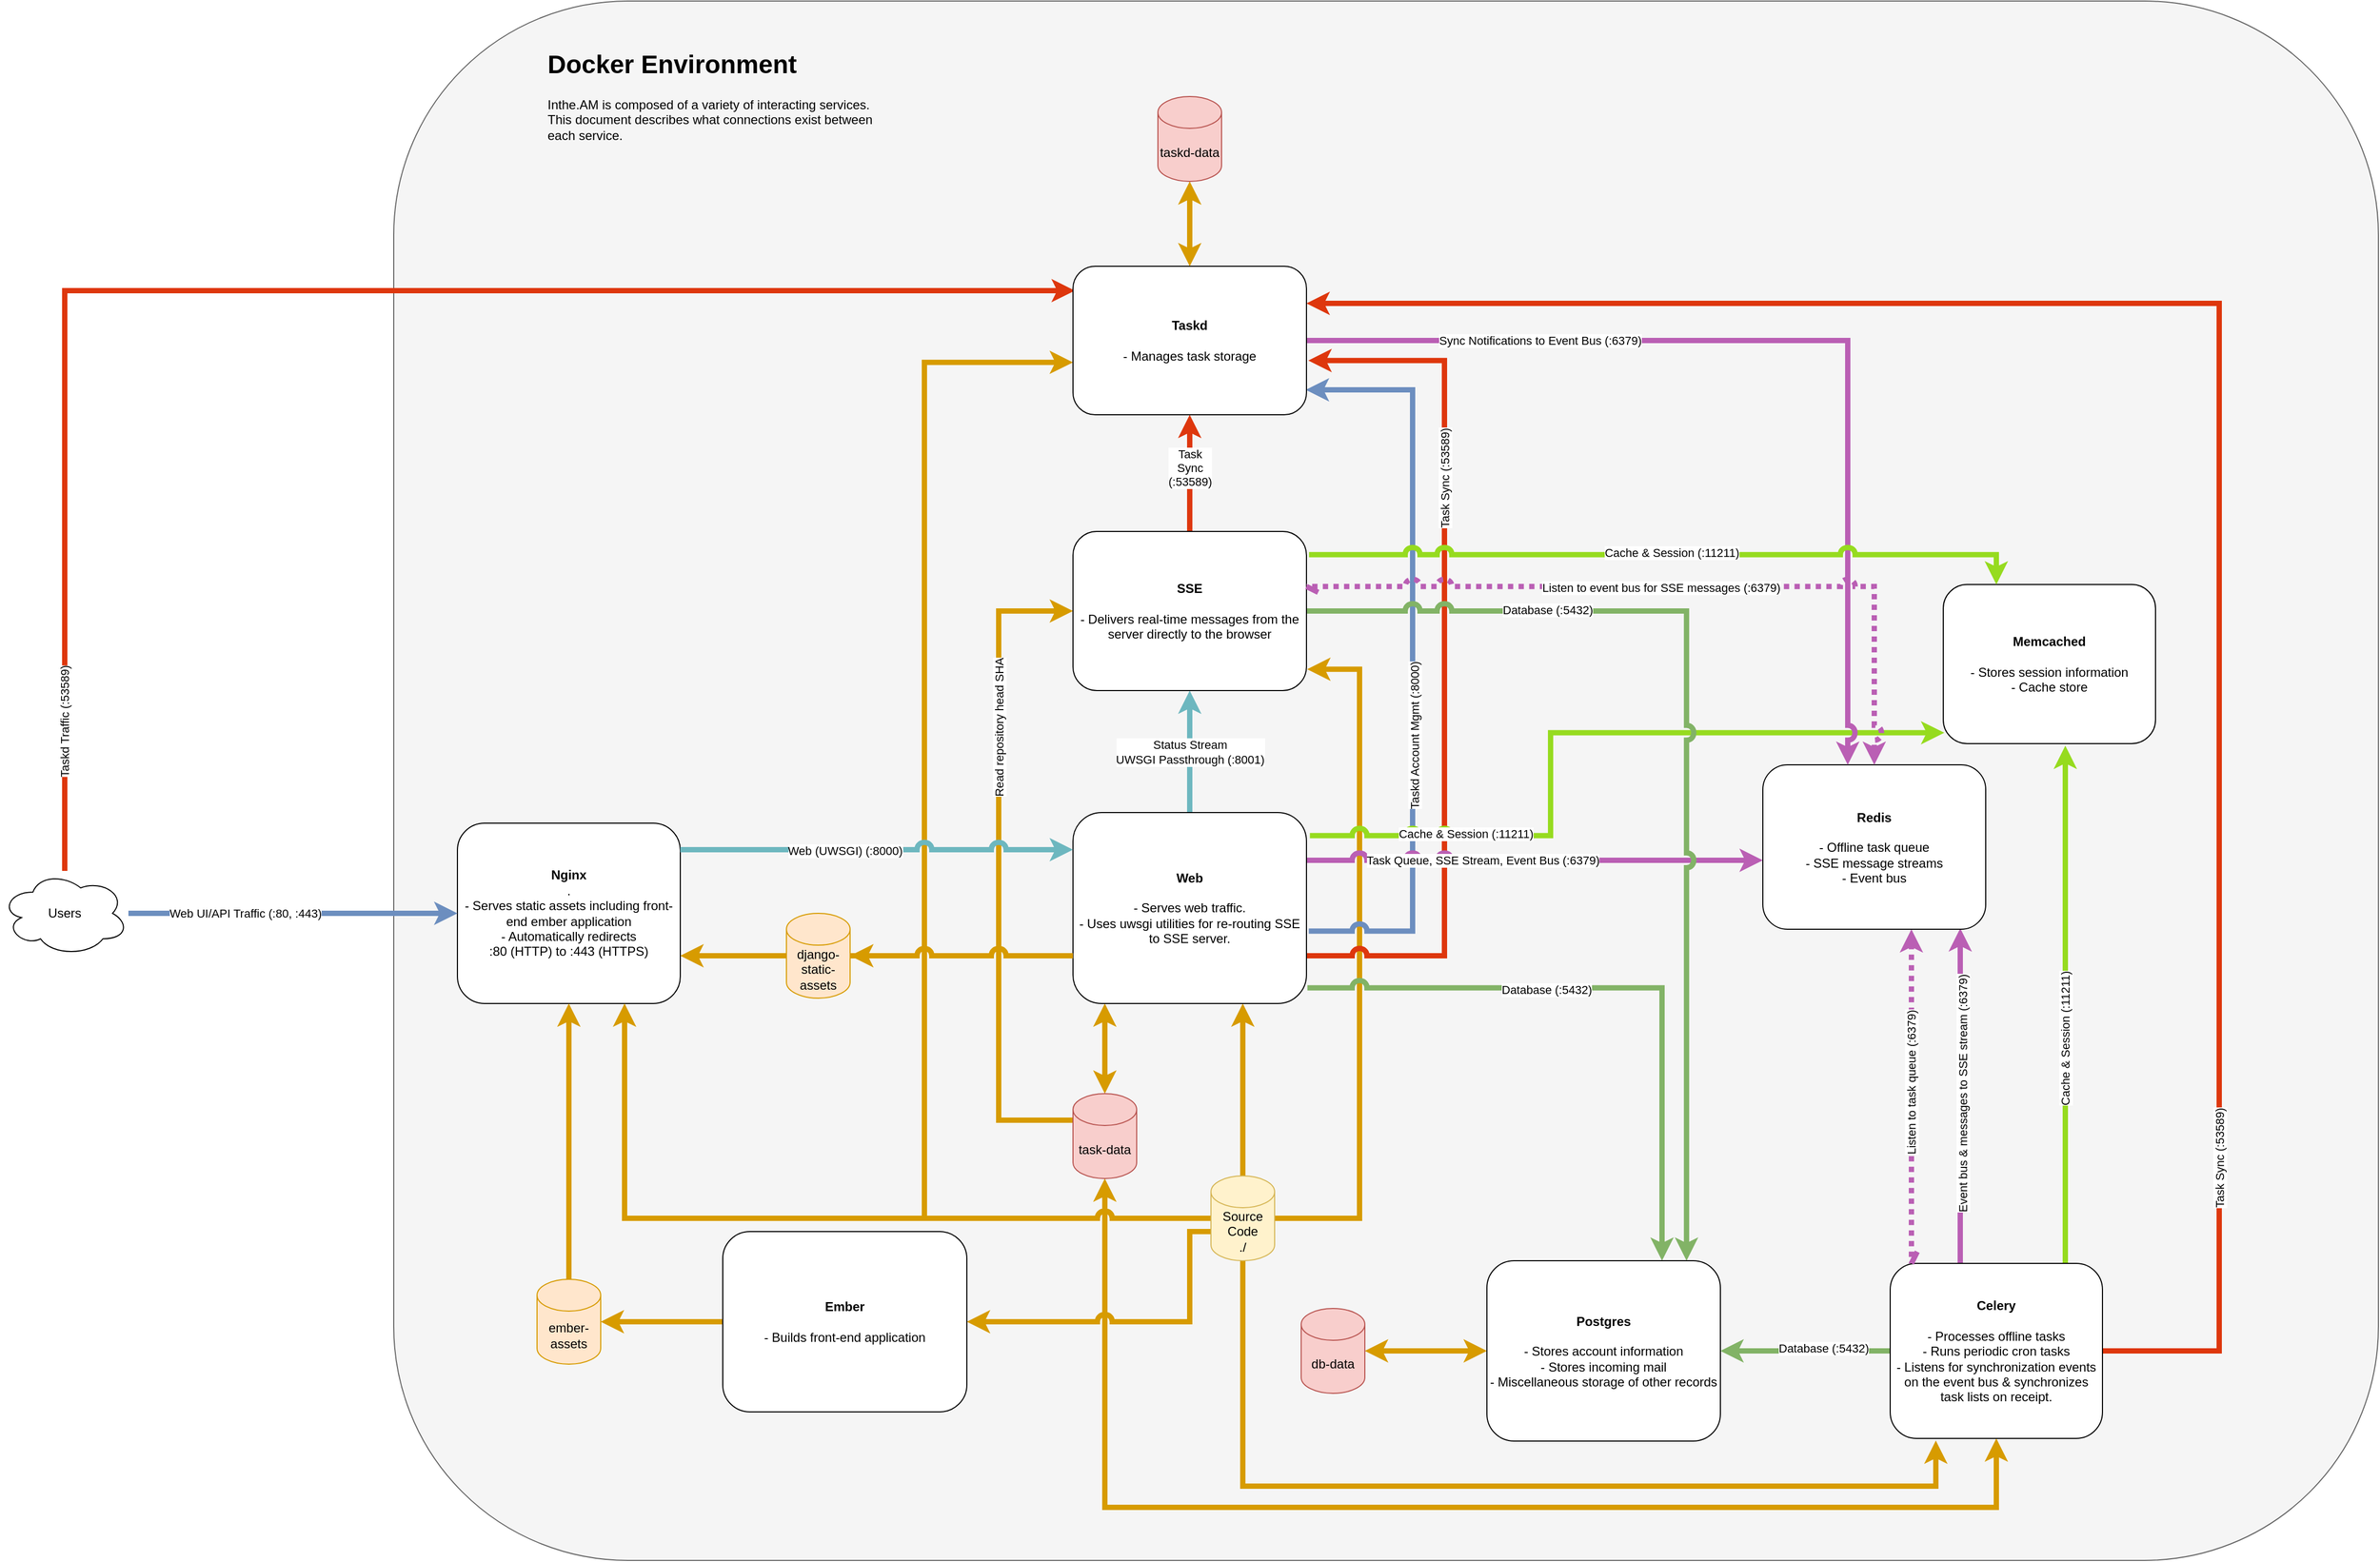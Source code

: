 <mxfile version="13.7.3" type="device"><diagram id="iLpxMVdcZX5njIN2VZt9" name="Page-1"><mxGraphModel dx="2523" dy="2060" grid="1" gridSize="10" guides="1" tooltips="1" connect="1" arrows="1" fold="1" page="1" pageScale="1" pageWidth="850" pageHeight="1100" math="0" shadow="0"><root><mxCell id="0"/><mxCell id="1" parent="0"/><mxCell id="GPJ3G2Bc2b333tE8UDa2-86" value="" style="rounded=1;whiteSpace=wrap;html=1;strokeColor=#666666;fillColor=#f5f5f5;fontColor=#333333;" parent="1" vertex="1"><mxGeometry x="-430" y="-1070" width="1870" height="1470" as="geometry"/></mxCell><mxCell id="GPJ3G2Bc2b333tE8UDa2-40" style="edgeStyle=elbowEdgeStyle;rounded=0;orthogonalLoop=1;jettySize=auto;html=1;entryX=1.003;entryY=0.866;entryDx=0;entryDy=0;entryPerimeter=0;startArrow=none;startFill=0;endArrow=classic;endFill=1;strokeWidth=5;fillColor=#ffe6cc;strokeColor=#d79b00;exitX=1;exitY=0.5;exitDx=0;exitDy=0;exitPerimeter=0;jumpStyle=arc;" parent="1" source="GPJ3G2Bc2b333tE8UDa2-30" target="GPJ3G2Bc2b333tE8UDa2-25" edge="1"><mxGeometry relative="1" as="geometry"><Array as="points"><mxPoint x="480" y="-90"/><mxPoint x="480" y="-80"/><mxPoint x="450" y="-460"/><mxPoint x="480" y="-400"/></Array></mxGeometry></mxCell><mxCell id="GPJ3G2Bc2b333tE8UDa2-78" style="edgeStyle=orthogonalEdgeStyle;rounded=0;sketch=0;orthogonalLoop=1;jettySize=auto;html=1;entryX=0.997;entryY=0.832;entryDx=0;entryDy=0;entryPerimeter=0;shadow=0;startArrow=none;startFill=0;endArrow=classic;endFill=1;strokeWidth=5;exitX=1.01;exitY=0.621;exitDx=0;exitDy=0;exitPerimeter=0;fillColor=#dae8fc;strokeColor=#6c8ebf;jumpStyle=arc;" parent="1" source="GPJ3G2Bc2b333tE8UDa2-10" target="GPJ3G2Bc2b333tE8UDa2-71" edge="1"><mxGeometry relative="1" as="geometry"><Array as="points"><mxPoint x="530" y="-193"/><mxPoint x="530" y="-704"/></Array></mxGeometry></mxCell><mxCell id="GPJ3G2Bc2b333tE8UDa2-79" value="Taskd Account Mgmt (:8000)" style="edgeLabel;html=1;align=center;verticalAlign=middle;resizable=0;points=[];horizontal=0;" parent="GPJ3G2Bc2b333tE8UDa2-78" vertex="1" connectable="0"><mxGeometry x="-0.204" y="-2" relative="1" as="geometry"><mxPoint as="offset"/></mxGeometry></mxCell><mxCell id="GPJ3G2Bc2b333tE8UDa2-76" style="edgeStyle=orthogonalEdgeStyle;rounded=0;sketch=0;orthogonalLoop=1;jettySize=auto;html=1;shadow=0;startArrow=classic;startFill=1;endArrow=none;endFill=0;strokeWidth=5;exitX=1.008;exitY=0.635;exitDx=0;exitDy=0;fillColor=#60a917;strokeColor=#DE370D;entryX=1;entryY=0.75;entryDx=0;entryDy=0;exitPerimeter=0;jumpStyle=arc;" parent="1" source="GPJ3G2Bc2b333tE8UDa2-71" target="GPJ3G2Bc2b333tE8UDa2-10" edge="1"><mxGeometry relative="1" as="geometry"><Array as="points"><mxPoint x="560" y="-731"/><mxPoint x="560" y="-170"/></Array></mxGeometry></mxCell><mxCell id="GPJ3G2Bc2b333tE8UDa2-77" value="Task Sync (:53589)" style="edgeLabel;html=1;align=center;verticalAlign=middle;resizable=0;points=[];horizontal=0;" parent="GPJ3G2Bc2b333tE8UDa2-76" vertex="1" connectable="0"><mxGeometry x="-0.258" y="-4" relative="1" as="geometry"><mxPoint x="4.0" y="-64.66" as="offset"/></mxGeometry></mxCell><mxCell id="GPJ3G2Bc2b333tE8UDa2-67" style="edgeStyle=orthogonalEdgeStyle;rounded=0;sketch=0;orthogonalLoop=1;jettySize=auto;html=1;entryX=0.5;entryY=1;entryDx=0;entryDy=0;entryPerimeter=0;shadow=0;startArrow=classic;startFill=1;endArrow=classic;endFill=1;strokeWidth=5;fillColor=#ffe6cc;strokeColor=#d79b00;exitX=0.5;exitY=1;exitDx=0;exitDy=0;jumpStyle=arc;" parent="1" source="GPJ3G2Bc2b333tE8UDa2-42" target="GPJ3G2Bc2b333tE8UDa2-27" edge="1"><mxGeometry relative="1" as="geometry"><Array as="points"><mxPoint x="1080" y="350"/><mxPoint x="240" y="350"/></Array></mxGeometry></mxCell><mxCell id="GPJ3G2Bc2b333tE8UDa2-66" style="edgeStyle=orthogonalEdgeStyle;rounded=0;sketch=0;orthogonalLoop=1;jettySize=auto;html=1;shadow=0;startArrow=none;startFill=0;endArrow=classic;endFill=1;strokeWidth=5;fillColor=#ffe6cc;strokeColor=#d79b00;exitX=0.5;exitY=1;exitDx=0;exitDy=0;exitPerimeter=0;entryX=0.215;entryY=1.012;entryDx=0;entryDy=0;entryPerimeter=0;" parent="1" source="GPJ3G2Bc2b333tE8UDa2-30" target="GPJ3G2Bc2b333tE8UDa2-42" edge="1"><mxGeometry relative="1" as="geometry"><Array as="points"><mxPoint x="370" y="330"/><mxPoint x="1023" y="330"/></Array></mxGeometry></mxCell><mxCell id="GPJ3G2Bc2b333tE8UDa2-39" style="edgeStyle=elbowEdgeStyle;rounded=0;orthogonalLoop=1;jettySize=auto;html=1;startArrow=none;startFill=0;endArrow=classic;endFill=1;strokeWidth=5;fillColor=#ffe6cc;strokeColor=#d79b00;jumpStyle=arc;" parent="1" target="GPJ3G2Bc2b333tE8UDa2-25" edge="1"><mxGeometry relative="1" as="geometry"><mxPoint x="190" y="-470" as="targetPoint"/><mxPoint x="250" y="-15" as="sourcePoint"/><Array as="points"><mxPoint x="140" y="-65"/><mxPoint x="80" y="-65"/><mxPoint x="260" y="-375"/><mxPoint x="170" y="-75"/><mxPoint x="140" y="-355"/></Array></mxGeometry></mxCell><mxCell id="GPJ3G2Bc2b333tE8UDa2-89" value="Read repository head SHA" style="edgeLabel;html=1;align=center;verticalAlign=middle;resizable=0;points=[];horizontal=0;" parent="GPJ3G2Bc2b333tE8UDa2-39" vertex="1" connectable="0"><mxGeometry x="-0.33" y="5" relative="1" as="geometry"><mxPoint x="5" y="-259" as="offset"/></mxGeometry></mxCell><mxCell id="GPJ3G2Bc2b333tE8UDa2-21" style="edgeStyle=elbowEdgeStyle;rounded=0;orthogonalLoop=1;jettySize=auto;html=1;strokeWidth=5;endArrow=none;endFill=0;startArrow=classic;startFill=1;fillColor=#ffe6cc;strokeColor=#d79b00;" parent="1" source="GPJ3G2Bc2b333tE8UDa2-5" target="GPJ3G2Bc2b333tE8UDa2-19" edge="1"><mxGeometry relative="1" as="geometry"><Array as="points"><mxPoint x="30" y="-170"/></Array></mxGeometry></mxCell><mxCell id="GPJ3G2Bc2b333tE8UDa2-5" value="&lt;b&gt;Nginx&lt;/b&gt;&lt;br&gt;.&lt;br&gt;- Serves static assets including front-end ember application&lt;br&gt;- Automatically redirects&lt;br&gt;:80 (HTTP) to :443 (HTTPS)" style="rounded=1;whiteSpace=wrap;html=1;" parent="1" vertex="1"><mxGeometry x="-370" y="-295" width="210" height="170" as="geometry"/></mxCell><mxCell id="GPJ3G2Bc2b333tE8UDa2-7" style="edgeStyle=elbowEdgeStyle;rounded=0;orthogonalLoop=1;jettySize=auto;html=1;strokeWidth=5;fillColor=#dae8fc;strokeColor=#6c8ebf;startArrow=none;startFill=0;" parent="1" source="GPJ3G2Bc2b333tE8UDa2-6" target="GPJ3G2Bc2b333tE8UDa2-5" edge="1"><mxGeometry relative="1" as="geometry"/></mxCell><mxCell id="GPJ3G2Bc2b333tE8UDa2-8" value="Web UI/API Traffic (:80, :443)" style="edgeLabel;html=1;align=center;verticalAlign=middle;resizable=0;points=[];" parent="GPJ3G2Bc2b333tE8UDa2-7" vertex="1" connectable="0"><mxGeometry x="-0.357" y="2" relative="1" as="geometry"><mxPoint x="10.57" y="2" as="offset"/></mxGeometry></mxCell><mxCell id="GPJ3G2Bc2b333tE8UDa2-74" style="edgeStyle=orthogonalEdgeStyle;rounded=0;sketch=0;orthogonalLoop=1;jettySize=auto;html=1;entryX=0.008;entryY=0.164;entryDx=0;entryDy=0;shadow=0;startArrow=none;startFill=0;endArrow=classic;endFill=1;strokeWidth=5;fillColor=#60a917;strokeColor=#DE370D;entryPerimeter=0;" parent="1" source="GPJ3G2Bc2b333tE8UDa2-6" target="GPJ3G2Bc2b333tE8UDa2-71" edge="1"><mxGeometry relative="1" as="geometry"><Array as="points"><mxPoint x="-740" y="-797"/></Array></mxGeometry></mxCell><mxCell id="GPJ3G2Bc2b333tE8UDa2-75" value="Taskd Traffic (:53589)" style="edgeLabel;html=1;align=center;verticalAlign=middle;resizable=0;points=[];horizontal=0;" parent="GPJ3G2Bc2b333tE8UDa2-74" vertex="1" connectable="0"><mxGeometry x="-0.31" y="-275" relative="1" as="geometry"><mxPoint x="-275.06" y="376.44" as="offset"/></mxGeometry></mxCell><mxCell id="GPJ3G2Bc2b333tE8UDa2-6" value="Users" style="ellipse;shape=cloud;whiteSpace=wrap;html=1;" parent="1" vertex="1"><mxGeometry x="-800" y="-250" width="120" height="80" as="geometry"/></mxCell><mxCell id="GPJ3G2Bc2b333tE8UDa2-26" value="Status Stream&lt;br&gt;UWSGI Passthrough (:8001)" style="edgeStyle=elbowEdgeStyle;rounded=0;orthogonalLoop=1;jettySize=auto;html=1;startArrow=none;startFill=0;endArrow=classic;strokeWidth=5;fillColor=#dae8fc;strokeColor=#6DB7BF;" parent="1" source="GPJ3G2Bc2b333tE8UDa2-10" target="GPJ3G2Bc2b333tE8UDa2-25" edge="1"><mxGeometry relative="1" as="geometry"/></mxCell><mxCell id="GPJ3G2Bc2b333tE8UDa2-29" style="edgeStyle=elbowEdgeStyle;rounded=0;orthogonalLoop=1;jettySize=auto;html=1;startArrow=classic;startFill=1;endArrow=classic;endFill=1;strokeWidth=5;fillColor=#ffe6cc;strokeColor=#d79b00;" parent="1" source="GPJ3G2Bc2b333tE8UDa2-10" target="GPJ3G2Bc2b333tE8UDa2-27" edge="1"><mxGeometry relative="1" as="geometry"/></mxCell><mxCell id="GPJ3G2Bc2b333tE8UDa2-31" style="edgeStyle=elbowEdgeStyle;rounded=0;orthogonalLoop=1;jettySize=auto;html=1;startArrow=classic;startFill=1;endArrow=none;endFill=0;strokeWidth=5;fillColor=#ffe6cc;strokeColor=#d79b00;" parent="1" source="GPJ3G2Bc2b333tE8UDa2-10" target="GPJ3G2Bc2b333tE8UDa2-30" edge="1"><mxGeometry relative="1" as="geometry"/></mxCell><mxCell id="GPJ3G2Bc2b333tE8UDa2-33" style="rounded=0;orthogonalLoop=1;jettySize=auto;html=1;startArrow=none;startFill=0;endArrow=classic;endFill=1;strokeWidth=5;fillColor=#b0e3e6;strokeColor=#96DB1F;edgeStyle=orthogonalEdgeStyle;entryX=0.005;entryY=0.932;entryDx=0;entryDy=0;exitX=1.011;exitY=0.14;exitDx=0;exitDy=0;exitPerimeter=0;elbow=vertical;entryPerimeter=0;jumpStyle=arc;" parent="1" target="GPJ3G2Bc2b333tE8UDa2-32" edge="1"><mxGeometry relative="1" as="geometry"><mxPoint x="433.22" y="-283.3" as="sourcePoint"/><mxPoint x="690.0" y="-470.0" as="targetPoint"/><Array as="points"><mxPoint x="660" y="-283"/><mxPoint x="660" y="-380"/></Array></mxGeometry></mxCell><mxCell id="GPJ3G2Bc2b333tE8UDa2-34" value="Cache &amp;amp; Session (:11211)" style="edgeLabel;html=1;align=center;verticalAlign=middle;resizable=0;points=[];horizontal=1;" parent="GPJ3G2Bc2b333tE8UDa2-33" vertex="1" connectable="0"><mxGeometry x="0.131" y="2" relative="1" as="geometry"><mxPoint x="-149.58" y="97.32" as="offset"/></mxGeometry></mxCell><mxCell id="GPJ3G2Bc2b333tE8UDa2-53" style="edgeStyle=elbowEdgeStyle;rounded=0;sketch=0;orthogonalLoop=1;jettySize=auto;html=1;shadow=0;startArrow=none;startFill=0;endArrow=classic;endFill=1;strokeWidth=5;fillColor=#d0cee2;strokeColor=#BA5FB4;jumpStyle=arc;" parent="1" source="GPJ3G2Bc2b333tE8UDa2-10" target="GPJ3G2Bc2b333tE8UDa2-45" edge="1"><mxGeometry relative="1" as="geometry"><mxPoint x="868" y="-215" as="targetPoint"/><Array as="points"><mxPoint x="800" y="-260"/><mxPoint x="830" y="-230"/><mxPoint x="790" y="-230"/></Array></mxGeometry></mxCell><mxCell id="GPJ3G2Bc2b333tE8UDa2-54" value="Task Queue, SSE Stream, Event Bus (:6379)" style="edgeLabel;html=1;align=center;verticalAlign=middle;resizable=0;points=[];horizontal=1;" parent="GPJ3G2Bc2b333tE8UDa2-53" vertex="1" connectable="0"><mxGeometry x="-0.149" y="1" relative="1" as="geometry"><mxPoint x="-17" y="1.0" as="offset"/></mxGeometry></mxCell><mxCell id="GPJ3G2Bc2b333tE8UDa2-60" style="edgeStyle=orthogonalEdgeStyle;rounded=0;sketch=0;orthogonalLoop=1;jettySize=auto;html=1;entryX=0.75;entryY=0;entryDx=0;entryDy=0;shadow=0;startArrow=none;startFill=0;endArrow=classic;endFill=1;strokeWidth=5;fillColor=#d5e8d4;strokeColor=#82b366;exitX=1.004;exitY=0.918;exitDx=0;exitDy=0;exitPerimeter=0;jumpStyle=arc;" parent="1" source="GPJ3G2Bc2b333tE8UDa2-10" target="GPJ3G2Bc2b333tE8UDa2-58" edge="1"><mxGeometry relative="1" as="geometry"/></mxCell><mxCell id="GPJ3G2Bc2b333tE8UDa2-61" value="Database (:5432)" style="edgeLabel;html=1;align=center;verticalAlign=middle;resizable=0;points=[];" parent="GPJ3G2Bc2b333tE8UDa2-60" vertex="1" connectable="0"><mxGeometry x="-0.114" y="-2" relative="1" as="geometry"><mxPoint x="-37.24" as="offset"/></mxGeometry></mxCell><mxCell id="GPJ3G2Bc2b333tE8UDa2-10" value="&lt;b&gt;Web&lt;/b&gt;&lt;br&gt;&lt;br&gt;- Serves web traffic.&lt;br&gt;- Uses uwsgi utilities for re-routing SSE to SSE server." style="rounded=1;whiteSpace=wrap;html=1;strokeColor=#000000;glass=0;shadow=0;sketch=0;" parent="1" vertex="1"><mxGeometry x="210" y="-305" width="220" height="180" as="geometry"/></mxCell><mxCell id="GPJ3G2Bc2b333tE8UDa2-19" value="django-static-assets" style="shape=cylinder3;whiteSpace=wrap;html=1;boundedLbl=1;backgroundOutline=1;size=15;strokeColor=#d79b00;fillColor=#ffe6cc;" parent="1" vertex="1"><mxGeometry x="-60" y="-210" width="60" height="80" as="geometry"/></mxCell><mxCell id="GPJ3G2Bc2b333tE8UDa2-62" style="edgeStyle=orthogonalEdgeStyle;rounded=0;sketch=0;orthogonalLoop=1;jettySize=auto;html=1;entryX=0.855;entryY=0;entryDx=0;entryDy=0;entryPerimeter=0;shadow=0;startArrow=none;startFill=0;endArrow=classic;endFill=1;strokeWidth=5;fillColor=#d5e8d4;strokeColor=#82b366;jumpStyle=arc;" parent="1" source="GPJ3G2Bc2b333tE8UDa2-25" target="GPJ3G2Bc2b333tE8UDa2-58" edge="1"><mxGeometry relative="1" as="geometry"/></mxCell><mxCell id="GPJ3G2Bc2b333tE8UDa2-63" value="Database (:5432)" style="edgeLabel;html=1;align=center;verticalAlign=middle;resizable=0;points=[];" parent="GPJ3G2Bc2b333tE8UDa2-62" vertex="1" connectable="0"><mxGeometry x="-0.532" y="2" relative="1" as="geometry"><mxPoint y="1" as="offset"/></mxGeometry></mxCell><mxCell id="GPJ3G2Bc2b333tE8UDa2-82" style="edgeStyle=orthogonalEdgeStyle;rounded=0;sketch=0;orthogonalLoop=1;jettySize=auto;html=1;shadow=0;startArrow=none;startFill=0;endArrow=classic;endFill=1;strokeWidth=5;fillColor=#60a917;strokeColor=#DE370D;" parent="1" source="GPJ3G2Bc2b333tE8UDa2-25" target="GPJ3G2Bc2b333tE8UDa2-71" edge="1"><mxGeometry relative="1" as="geometry"><Array as="points"><mxPoint x="320" y="-620"/><mxPoint x="320" y="-620"/></Array></mxGeometry></mxCell><mxCell id="GPJ3G2Bc2b333tE8UDa2-83" value="Task&lt;br&gt;Sync&lt;br&gt;(:53589)" style="edgeLabel;html=1;align=center;verticalAlign=middle;resizable=0;points=[];horizontal=1;" parent="GPJ3G2Bc2b333tE8UDa2-82" vertex="1" connectable="0"><mxGeometry x="0.255" y="-4" relative="1" as="geometry"><mxPoint x="-4" y="9" as="offset"/></mxGeometry></mxCell><mxCell id="GPJ3G2Bc2b333tE8UDa2-25" value="&lt;b&gt;SSE&lt;/b&gt;&lt;br&gt;&lt;br&gt;- Delivers real-time messages from the server directly to the browser" style="rounded=1;whiteSpace=wrap;html=1;strokeColor=#000000;" parent="1" vertex="1"><mxGeometry x="210" y="-570" width="220" height="150" as="geometry"/></mxCell><mxCell id="GPJ3G2Bc2b333tE8UDa2-27" value="task-data" style="shape=cylinder3;whiteSpace=wrap;html=1;boundedLbl=1;backgroundOutline=1;size=15;strokeColor=#b85450;fillColor=#f8cecc;" parent="1" vertex="1"><mxGeometry x="210" y="-40" width="60" height="80" as="geometry"/></mxCell><mxCell id="bzASbfmtqTsTccCu9mfn-10" style="edgeStyle=orthogonalEdgeStyle;rounded=0;orthogonalLoop=1;jettySize=auto;html=1;entryX=1;entryY=0.5;entryDx=0;entryDy=0;startArrow=none;startFill=0;endArrow=classic;endFill=1;strokeColor=#d79b00;shadow=0;strokeWidth=5;fillColor=#ffe6cc;sketch=0;jumpStyle=arc;exitX=0;exitY=0;exitDx=0;exitDy=52.5;exitPerimeter=0;" parent="1" source="GPJ3G2Bc2b333tE8UDa2-30" target="bzASbfmtqTsTccCu9mfn-5" edge="1"><mxGeometry relative="1" as="geometry"><Array as="points"><mxPoint x="320" y="90"/><mxPoint x="320" y="175"/></Array></mxGeometry></mxCell><mxCell id="SPeYmFTWy8Ov27ZxNHIH-1" style="edgeStyle=orthogonalEdgeStyle;rounded=0;sketch=0;jumpStyle=arc;orthogonalLoop=1;jettySize=auto;html=1;entryX=0.75;entryY=1;entryDx=0;entryDy=0;shadow=0;startFill=0;endFill=1;strokeColor=#d79b00;strokeWidth=5;fillColor=#ffe6cc;" edge="1" parent="1" source="GPJ3G2Bc2b333tE8UDa2-30" target="GPJ3G2Bc2b333tE8UDa2-5"><mxGeometry relative="1" as="geometry"/></mxCell><mxCell id="SPeYmFTWy8Ov27ZxNHIH-2" style="edgeStyle=orthogonalEdgeStyle;rounded=0;sketch=0;jumpStyle=arc;orthogonalLoop=1;jettySize=auto;html=1;entryX=0;entryY=0.647;entryDx=0;entryDy=0;entryPerimeter=0;shadow=0;startFill=0;endFill=1;strokeColor=#d79b00;strokeWidth=5;fillColor=#ffe6cc;" edge="1" parent="1" source="GPJ3G2Bc2b333tE8UDa2-30" target="GPJ3G2Bc2b333tE8UDa2-71"><mxGeometry relative="1" as="geometry"><Array as="points"><mxPoint x="70" y="78"/><mxPoint x="70" y="-729"/></Array></mxGeometry></mxCell><mxCell id="GPJ3G2Bc2b333tE8UDa2-30" value="Source Code&lt;br&gt;./" style="shape=cylinder3;whiteSpace=wrap;html=1;boundedLbl=1;backgroundOutline=1;size=15;strokeColor=#d6b656;fillColor=#fff2cc;" parent="1" vertex="1"><mxGeometry x="340" y="37.5" width="60" height="80" as="geometry"/></mxCell><mxCell id="GPJ3G2Bc2b333tE8UDa2-32" value="&lt;b&gt;Memcached&lt;/b&gt;&lt;br&gt;&lt;br&gt;- Stores session information&lt;br&gt;- Cache store" style="rounded=1;whiteSpace=wrap;html=1;strokeColor=#000000;" parent="1" vertex="1"><mxGeometry x="1030" y="-520" width="200" height="150" as="geometry"/></mxCell><mxCell id="GPJ3G2Bc2b333tE8UDa2-43" style="edgeStyle=orthogonalEdgeStyle;rounded=0;orthogonalLoop=1;jettySize=auto;html=1;startArrow=none;startFill=0;endArrow=classic;endFill=1;strokeWidth=5;fillColor=#b0e3e6;strokeColor=#96DB1F;entryX=0.575;entryY=1.013;entryDx=0;entryDy=0;entryPerimeter=0;" parent="1" source="GPJ3G2Bc2b333tE8UDa2-42" target="GPJ3G2Bc2b333tE8UDa2-32" edge="1"><mxGeometry relative="1" as="geometry"><mxPoint x="1210" y="-369" as="targetPoint"/><Array as="points"><mxPoint x="1145"/><mxPoint x="1145"/></Array></mxGeometry></mxCell><mxCell id="GPJ3G2Bc2b333tE8UDa2-44" value="Cache &amp;amp; Session (:11211)" style="edgeLabel;html=1;align=center;verticalAlign=middle;resizable=0;points=[];horizontal=0;" parent="GPJ3G2Bc2b333tE8UDa2-43" vertex="1" connectable="0"><mxGeometry x="-0.325" y="2" relative="1" as="geometry"><mxPoint x="1.97" y="-47.24" as="offset"/></mxGeometry></mxCell><mxCell id="GPJ3G2Bc2b333tE8UDa2-64" style="edgeStyle=orthogonalEdgeStyle;rounded=0;sketch=0;orthogonalLoop=1;jettySize=auto;html=1;entryX=1;entryY=0.5;entryDx=0;entryDy=0;shadow=0;startArrow=none;startFill=0;endArrow=classic;endFill=1;strokeWidth=5;fillColor=#d5e8d4;strokeColor=#82b366;exitX=0;exitY=0.5;exitDx=0;exitDy=0;" parent="1" source="GPJ3G2Bc2b333tE8UDa2-42" target="GPJ3G2Bc2b333tE8UDa2-58" edge="1"><mxGeometry relative="1" as="geometry"><mxPoint x="970" y="205" as="sourcePoint"/></mxGeometry></mxCell><mxCell id="GPJ3G2Bc2b333tE8UDa2-65" value="Database (:5432)" style="edgeLabel;html=1;align=center;verticalAlign=middle;resizable=0;points=[];horizontal=1;" parent="GPJ3G2Bc2b333tE8UDa2-64" vertex="1" connectable="0"><mxGeometry x="-0.346" y="3" relative="1" as="geometry"><mxPoint x="-11" y="-5.5" as="offset"/></mxGeometry></mxCell><mxCell id="GPJ3G2Bc2b333tE8UDa2-80" style="edgeStyle=orthogonalEdgeStyle;rounded=0;sketch=0;orthogonalLoop=1;jettySize=auto;html=1;entryX=1;entryY=0.25;entryDx=0;entryDy=0;shadow=0;startArrow=none;startFill=0;endArrow=classic;endFill=1;strokeWidth=5;fillColor=#60a917;strokeColor=#DE370D;" parent="1" source="GPJ3G2Bc2b333tE8UDa2-42" target="GPJ3G2Bc2b333tE8UDa2-71" edge="1"><mxGeometry relative="1" as="geometry"><Array as="points"><mxPoint x="1290" y="203"/><mxPoint x="1290" y="-785"/></Array></mxGeometry></mxCell><mxCell id="GPJ3G2Bc2b333tE8UDa2-81" value="Task Sync (:53589)" style="edgeLabel;html=1;align=center;verticalAlign=middle;resizable=0;points=[];horizontal=0;" parent="GPJ3G2Bc2b333tE8UDa2-80" vertex="1" connectable="0"><mxGeometry x="-0.702" y="-5" relative="1" as="geometry"><mxPoint x="-5.03" as="offset"/></mxGeometry></mxCell><mxCell id="bzASbfmtqTsTccCu9mfn-3" style="edgeStyle=elbowEdgeStyle;rounded=0;orthogonalLoop=1;jettySize=auto;html=1;startArrow=none;startFill=0;endArrow=classic;endFill=1;strokeColor=#BA5FB4;entryX=0.886;entryY=0.994;entryDx=0;entryDy=0;entryPerimeter=0;shadow=0;strokeWidth=5;fillColor=#d0cee2;sketch=0;" parent="1" source="GPJ3G2Bc2b333tE8UDa2-42" target="GPJ3G2Bc2b333tE8UDa2-45" edge="1"><mxGeometry relative="1" as="geometry"/></mxCell><mxCell id="bzASbfmtqTsTccCu9mfn-4" value="Event bus &amp;amp; messages to SSE stream (:6379)" style="edgeLabel;html=1;align=center;verticalAlign=middle;resizable=0;points=[];horizontal=0;" parent="bzASbfmtqTsTccCu9mfn-3" vertex="1" connectable="0"><mxGeometry x="0.215" y="-2" relative="1" as="geometry"><mxPoint y="32" as="offset"/></mxGeometry></mxCell><mxCell id="GPJ3G2Bc2b333tE8UDa2-42" value="&lt;b&gt;Celery&lt;/b&gt;&lt;br&gt;&lt;br&gt;- Processes offline tasks&lt;br&gt;- Runs periodic cron tasks&lt;br&gt;- Listens for synchronization events on the event bus &amp;amp; synchronizes task lists on receipt." style="rounded=1;whiteSpace=wrap;html=1;strokeColor=#000000;" parent="1" vertex="1"><mxGeometry x="980" y="120" width="200" height="165" as="geometry"/></mxCell><mxCell id="GPJ3G2Bc2b333tE8UDa2-46" style="edgeStyle=elbowEdgeStyle;rounded=0;orthogonalLoop=1;jettySize=auto;html=1;startArrow=classic;startFill=1;endArrow=openAsync;endFill=0;strokeWidth=5;fillColor=#d0cee2;strokeColor=#BA5FB4;shadow=0;sketch=0;dashed=1;dashPattern=1 1;" parent="1" source="GPJ3G2Bc2b333tE8UDa2-45" target="GPJ3G2Bc2b333tE8UDa2-42" edge="1"><mxGeometry relative="1" as="geometry"><Array as="points"><mxPoint x="1000" y="40"/><mxPoint x="1070" y="70"/><mxPoint x="1015" y="60"/></Array></mxGeometry></mxCell><mxCell id="GPJ3G2Bc2b333tE8UDa2-47" value="Listen to task queue (:6379)" style="edgeLabel;html=1;align=center;verticalAlign=middle;resizable=0;points=[];horizontal=0;" parent="GPJ3G2Bc2b333tE8UDa2-46" vertex="1" connectable="0"><mxGeometry x="-0.266" relative="1" as="geometry"><mxPoint x="-0.03" y="29.14" as="offset"/></mxGeometry></mxCell><mxCell id="GPJ3G2Bc2b333tE8UDa2-45" value="&lt;b&gt;Redis&lt;/b&gt;&lt;br&gt;&lt;br&gt;- Offline task queue&lt;br&gt;- SSE message streams&lt;br&gt;- Event bus" style="rounded=1;whiteSpace=wrap;html=1;strokeColor=#000000;" parent="1" vertex="1"><mxGeometry x="860" y="-350" width="210" height="155" as="geometry"/></mxCell><mxCell id="GPJ3G2Bc2b333tE8UDa2-69" style="edgeStyle=orthogonalEdgeStyle;rounded=0;sketch=0;orthogonalLoop=1;jettySize=auto;html=1;entryX=1;entryY=0.5;entryDx=0;entryDy=0;entryPerimeter=0;shadow=0;startArrow=classic;startFill=1;endArrow=classic;endFill=1;strokeWidth=5;fillColor=#ffe6cc;strokeColor=#d79b00;" parent="1" source="GPJ3G2Bc2b333tE8UDa2-58" target="GPJ3G2Bc2b333tE8UDa2-68" edge="1"><mxGeometry relative="1" as="geometry"/></mxCell><mxCell id="GPJ3G2Bc2b333tE8UDa2-58" value="&lt;b&gt;Postgres&lt;/b&gt;&lt;br&gt;&lt;br&gt;- Stores account information&lt;br&gt;- Stores incoming mail&lt;br&gt;- Miscellaneous storage of other records" style="rounded=1;whiteSpace=wrap;html=1;strokeColor=#000000;" parent="1" vertex="1"><mxGeometry x="600" y="117.5" width="220" height="170" as="geometry"/></mxCell><mxCell id="GPJ3G2Bc2b333tE8UDa2-68" value="db-data" style="shape=cylinder3;whiteSpace=wrap;html=1;boundedLbl=1;backgroundOutline=1;size=15;strokeColor=#b85450;fillColor=#f8cecc;" parent="1" vertex="1"><mxGeometry x="425" y="162.5" width="60" height="80" as="geometry"/></mxCell><mxCell id="GPJ3G2Bc2b333tE8UDa2-73" style="edgeStyle=orthogonalEdgeStyle;rounded=0;sketch=0;orthogonalLoop=1;jettySize=auto;html=1;shadow=0;startArrow=classic;startFill=1;endArrow=classic;endFill=1;strokeWidth=5;fillColor=#ffe6cc;strokeColor=#d79b00;" parent="1" source="GPJ3G2Bc2b333tE8UDa2-71" target="GPJ3G2Bc2b333tE8UDa2-72" edge="1"><mxGeometry relative="1" as="geometry"/></mxCell><mxCell id="GPJ3G2Bc2b333tE8UDa2-84" style="edgeStyle=orthogonalEdgeStyle;rounded=0;sketch=0;orthogonalLoop=1;jettySize=auto;html=1;shadow=0;startArrow=none;startFill=0;endArrow=classic;endFill=1;strokeWidth=5;fillColor=#d0cee2;strokeColor=#BA5FB4;jumpStyle=arc;" parent="1" source="GPJ3G2Bc2b333tE8UDa2-71" target="GPJ3G2Bc2b333tE8UDa2-45" edge="1"><mxGeometry relative="1" as="geometry"><Array as="points"><mxPoint x="940" y="-750"/></Array></mxGeometry></mxCell><mxCell id="GPJ3G2Bc2b333tE8UDa2-85" value="Sync Notifications to Event Bus (:6379)" style="edgeLabel;html=1;align=center;verticalAlign=middle;resizable=0;points=[];" parent="GPJ3G2Bc2b333tE8UDa2-84" vertex="1" connectable="0"><mxGeometry x="-0.542" y="-1" relative="1" as="geometry"><mxPoint x="11.18" y="-1.06" as="offset"/></mxGeometry></mxCell><mxCell id="GPJ3G2Bc2b333tE8UDa2-71" value="&lt;b&gt;Taskd&lt;/b&gt;&lt;br&gt;&lt;br&gt;- Manages task storage" style="rounded=1;whiteSpace=wrap;html=1;strokeColor=#000000;" parent="1" vertex="1"><mxGeometry x="210" y="-820" width="220" height="140" as="geometry"/></mxCell><mxCell id="GPJ3G2Bc2b333tE8UDa2-72" value="taskd-data" style="shape=cylinder3;whiteSpace=wrap;html=1;boundedLbl=1;backgroundOutline=1;size=15;strokeColor=#b85450;fillColor=#f8cecc;" parent="1" vertex="1"><mxGeometry x="290" y="-980" width="60" height="80" as="geometry"/></mxCell><mxCell id="GPJ3G2Bc2b333tE8UDa2-87" value="&lt;h1&gt;Docker Environment&lt;/h1&gt;&lt;p&gt;Inthe.AM is composed of a variety of interacting services.&amp;nbsp; This document describes what connections exist between each service.&lt;/p&gt;" style="text;html=1;strokeColor=none;fillColor=none;spacing=5;spacingTop=-20;whiteSpace=wrap;overflow=hidden;rounded=0;" parent="1" vertex="1"><mxGeometry x="-290" y="-1030" width="320" height="120" as="geometry"/></mxCell><mxCell id="bzASbfmtqTsTccCu9mfn-7" style="edgeStyle=orthogonalEdgeStyle;rounded=0;orthogonalLoop=1;jettySize=auto;html=1;entryX=1;entryY=0.5;entryDx=0;entryDy=0;entryPerimeter=0;startArrow=none;startFill=0;endArrow=classic;endFill=1;strokeColor=#d79b00;strokeWidth=5;fillColor=#ffe6cc;" parent="1" source="bzASbfmtqTsTccCu9mfn-5" target="bzASbfmtqTsTccCu9mfn-6" edge="1"><mxGeometry relative="1" as="geometry"/></mxCell><mxCell id="bzASbfmtqTsTccCu9mfn-5" value="&lt;b&gt;Ember&lt;/b&gt;&lt;br&gt;&lt;br&gt;- Builds front-end application" style="rounded=1;whiteSpace=wrap;html=1;" parent="1" vertex="1"><mxGeometry x="-120" y="90" width="230" height="170" as="geometry"/></mxCell><mxCell id="bzASbfmtqTsTccCu9mfn-9" style="edgeStyle=orthogonalEdgeStyle;rounded=0;orthogonalLoop=1;jettySize=auto;html=1;entryX=0.5;entryY=1;entryDx=0;entryDy=0;startArrow=none;startFill=0;endArrow=classic;endFill=1;strokeColor=#d79b00;strokeWidth=5;fillColor=#ffe6cc;" parent="1" source="bzASbfmtqTsTccCu9mfn-6" target="GPJ3G2Bc2b333tE8UDa2-5" edge="1"><mxGeometry relative="1" as="geometry"/></mxCell><mxCell id="bzASbfmtqTsTccCu9mfn-6" value="ember-assets" style="shape=cylinder3;whiteSpace=wrap;html=1;boundedLbl=1;backgroundOutline=1;size=15;strokeColor=#d79b00;fillColor=#ffe6cc;" parent="1" vertex="1"><mxGeometry x="-295" y="135" width="60" height="80" as="geometry"/></mxCell><mxCell id="GPJ3G2Bc2b333tE8UDa2-55" style="edgeStyle=elbowEdgeStyle;rounded=0;sketch=0;orthogonalLoop=1;jettySize=auto;html=1;shadow=0;startArrow=classic;startFill=1;endArrow=openAsync;endFill=0;strokeWidth=5;exitX=0.5;exitY=0;exitDx=0;exitDy=0;fillColor=#d0cee2;strokeColor=#BA5FB4;entryX=1;entryY=0.346;entryDx=0;entryDy=0;entryPerimeter=0;dashed=1;dashPattern=1 1;jumpStyle=arc;" parent="1" source="GPJ3G2Bc2b333tE8UDa2-45" target="GPJ3G2Bc2b333tE8UDa2-25" edge="1"><mxGeometry relative="1" as="geometry"><mxPoint x="600" y="-70" as="sourcePoint"/><Array as="points"><mxPoint x="965" y="-440"/></Array></mxGeometry></mxCell><mxCell id="GPJ3G2Bc2b333tE8UDa2-56" value="Listen to event bus for SSE messages (:6379)" style="edgeLabel;html=1;align=center;verticalAlign=middle;resizable=0;points=[];horizontal=1;" parent="GPJ3G2Bc2b333tE8UDa2-55" vertex="1" connectable="0"><mxGeometry x="-0.395" y="-3" relative="1" as="geometry"><mxPoint x="-157.27" y="4.25" as="offset"/></mxGeometry></mxCell><mxCell id="GPJ3G2Bc2b333tE8UDa2-36" style="rounded=0;orthogonalLoop=1;jettySize=auto;html=1;startArrow=none;startFill=0;endArrow=classic;endFill=1;strokeWidth=5;fillColor=#b0e3e6;edgeStyle=elbowEdgeStyle;exitX=1.011;exitY=0.146;exitDx=0;exitDy=0;exitPerimeter=0;entryX=0.25;entryY=0;entryDx=0;entryDy=0;strokeColor=#96DB1F;jumpStyle=arc;" parent="1" source="GPJ3G2Bc2b333tE8UDa2-25" target="GPJ3G2Bc2b333tE8UDa2-32" edge="1"><mxGeometry relative="1" as="geometry"><mxPoint x="430" y="-540" as="sourcePoint"/><mxPoint x="690" y="-540" as="targetPoint"/><Array as="points"><mxPoint x="1080" y="-530"/><mxPoint x="870" y="-510"/></Array></mxGeometry></mxCell><mxCell id="GPJ3G2Bc2b333tE8UDa2-37" value="Cache &amp;amp; Session (:11211)" style="edgeLabel;html=1;align=center;verticalAlign=middle;resizable=0;points=[];horizontal=1;" parent="GPJ3G2Bc2b333tE8UDa2-36" vertex="1" connectable="0"><mxGeometry x="0.183" y="-2" relative="1" as="geometry"><mxPoint x="-58.25" y="-3.9" as="offset"/></mxGeometry></mxCell><mxCell id="GPJ3G2Bc2b333tE8UDa2-24" style="edgeStyle=elbowEdgeStyle;rounded=0;orthogonalLoop=1;jettySize=auto;html=1;startArrow=none;startFill=0;endArrow=classic;endFill=1;strokeWidth=5;fillColor=#ffe6cc;strokeColor=#d79b00;exitX=0;exitY=0.75;exitDx=0;exitDy=0;jumpStyle=arc;" parent="1" source="GPJ3G2Bc2b333tE8UDa2-10" target="GPJ3G2Bc2b333tE8UDa2-19" edge="1"><mxGeometry relative="1" as="geometry"/></mxCell><mxCell id="GPJ3G2Bc2b333tE8UDa2-11" style="edgeStyle=elbowEdgeStyle;rounded=0;orthogonalLoop=1;jettySize=auto;html=1;strokeWidth=5;fillColor=#dae8fc;startArrow=none;startFill=0;strokeColor=#6DB7BF;jumpStyle=arc;" parent="1" source="GPJ3G2Bc2b333tE8UDa2-5" target="GPJ3G2Bc2b333tE8UDa2-10" edge="1"><mxGeometry relative="1" as="geometry"><Array as="points"><mxPoint x="60" y="-270"/></Array></mxGeometry></mxCell><mxCell id="GPJ3G2Bc2b333tE8UDa2-12" value="Web (UWSGI) (:8000)" style="edgeLabel;html=1;align=center;verticalAlign=middle;resizable=0;points=[];" parent="GPJ3G2Bc2b333tE8UDa2-11" vertex="1" connectable="0"><mxGeometry x="-0.317" y="-1" relative="1" as="geometry"><mxPoint x="28.33" as="offset"/></mxGeometry></mxCell></root></mxGraphModel></diagram></mxfile>